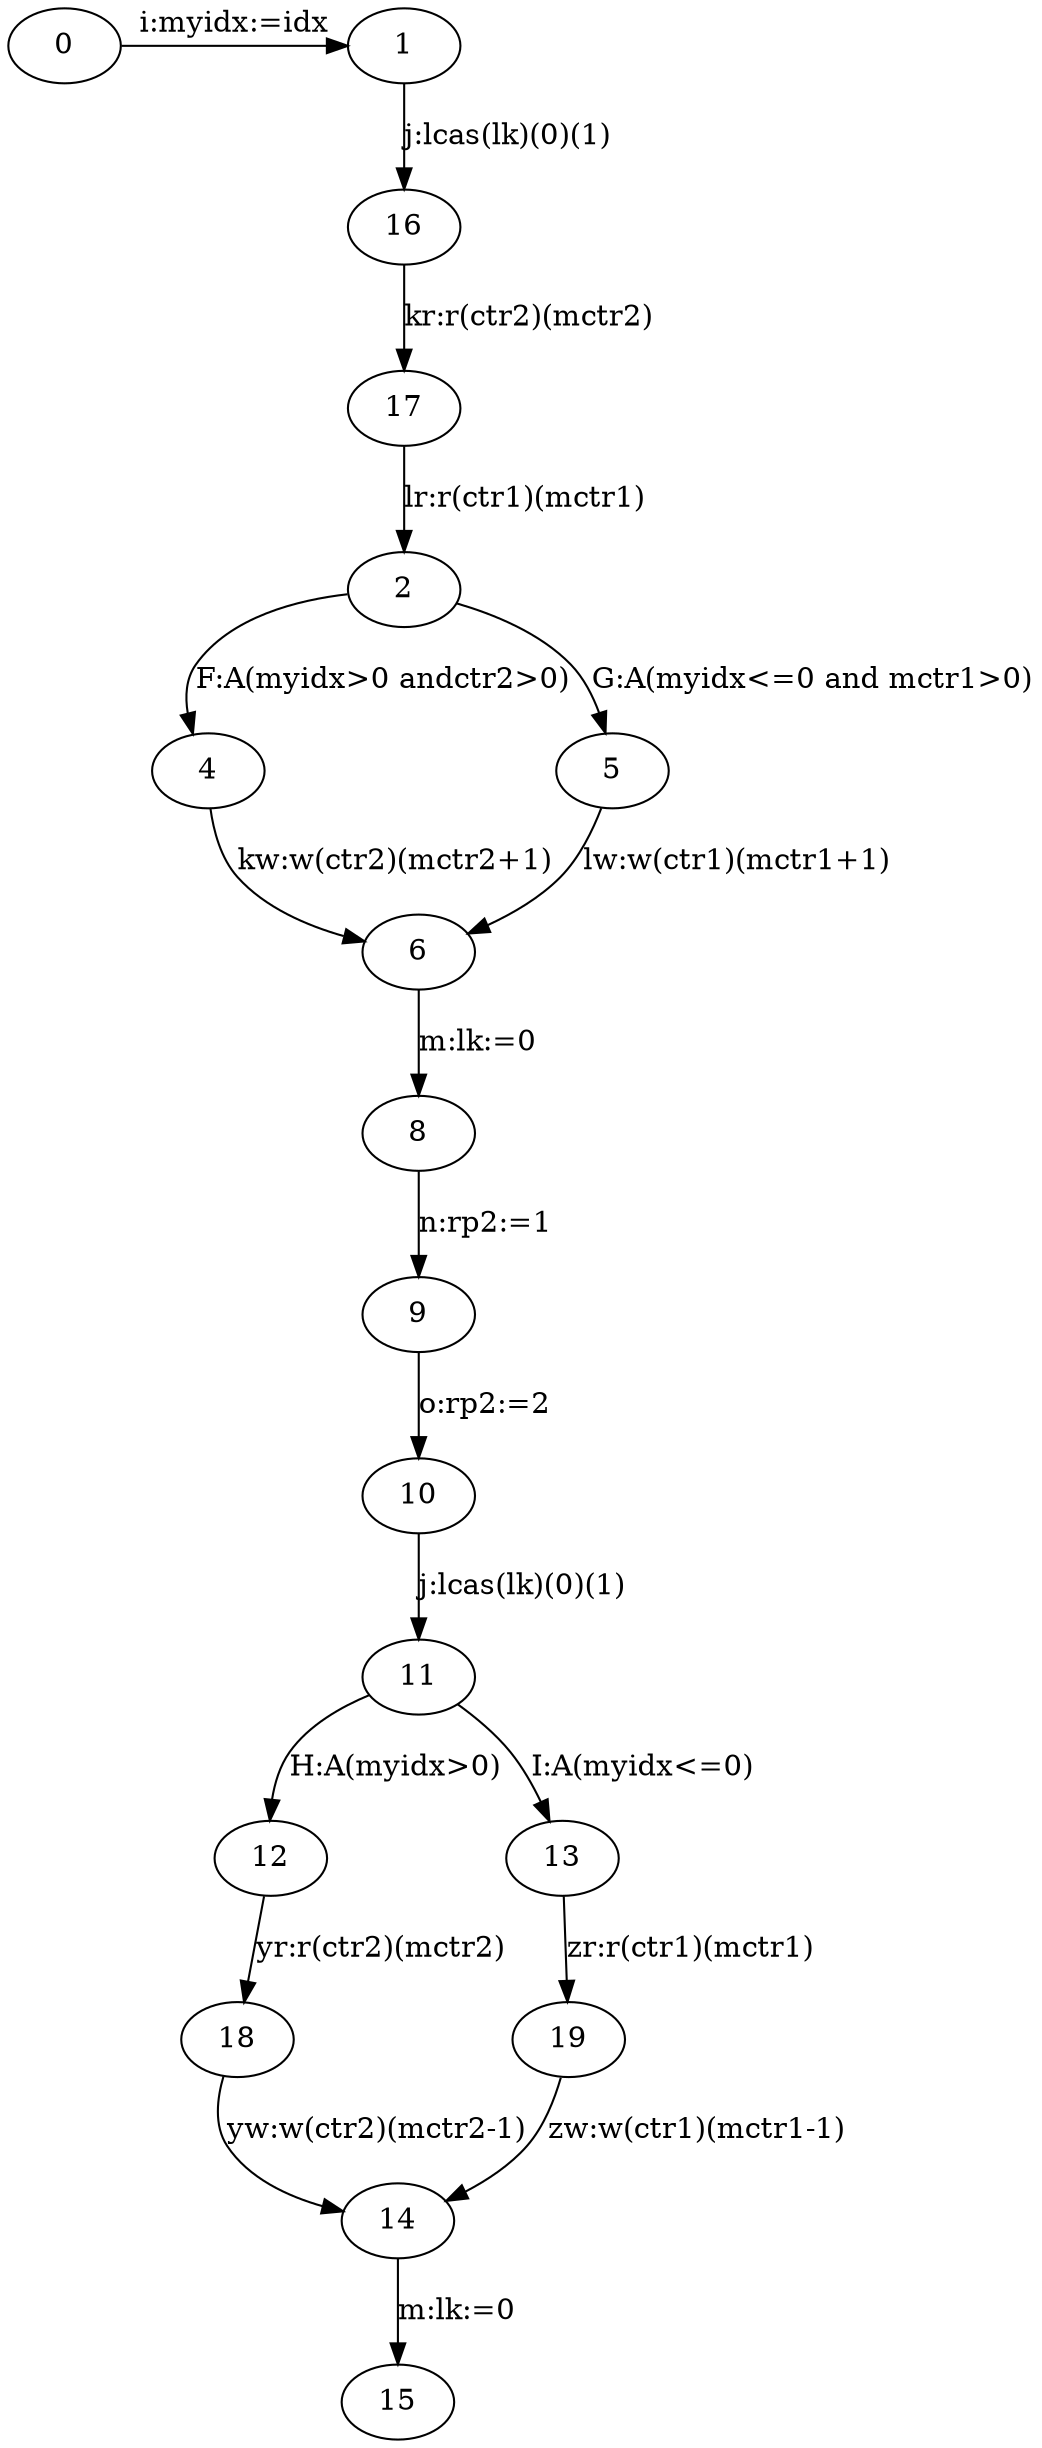 digraph "unnamed" {
"0" [
fixedsize="false"
label="0"
regular="false"
];
"1" [
fixedsize="false"
label="1"
regular="false"
];
"0" -> "1" [
constraint="false"
decorate="false"
label="i:myidx:=idx"
labelfloat="false"
];
"2" [
fixedsize="false"
label="2"
regular="false"
];
"4" [
fixedsize="false"
label="4"
regular="false"
];
"5" [
fixedsize="false"
label="5"
regular="false"
];
"6" [
fixedsize="false"
label="6"
regular="false"
];
"2" -> "4" [
constraint="true"
decorate="false"
label="F:A(myidx>0 andctr2>0)"
labelfloat="false"
];
"8" [
fixedsize="false"
label="8"
regular="false"
];
"9" [
fixedsize="false"
label="9"
regular="false"
];
"10" [
fixedsize="false"
label="10"
regular="false"
];
"11" [
fixedsize="false"
label="11"
regular="false"
];
"12" [
fixedsize="false"
label="12"
regular="false"
];
"6" -> "8" [
constraint="true"
decorate="false"
label="m:lk:=0"
labelfloat="false"
];
"8" -> "9" [
constraint="true"
decorate="false"
label="n:rp2:=1"
labelfloat="false"
];
"9" -> "10" [
constraint="true"
decorate="false"
label="o:rp2:=2"
labelfloat="false"
];
"10" -> "11" [
constraint="true"
decorate="false"
label="j:lcas(lk)(0)(1)"
labelfloat="false"
];
"11" -> "12" [
constraint="true"
decorate="false"
label="H:A(myidx>0)"
labelfloat="false"
];
"13" [
fixedsize="false"
label="13"
regular="false"
];
"14" [
fixedsize="false"
label="14"
regular="false"
];
"11" -> "13" [
constraint="true"
decorate="false"
label="I:A(myidx<=0)"
labelfloat="false"
];
"15" [
fixedsize="false"
label="15"
regular="false"
];
"14" -> "15" [
constraint="true"
decorate="false"
label="m:lk:=0"
labelfloat="false"
];
"16" [
fixedsize="false"
label="16"
regular="false"
];
"17" [
fixedsize="false"
label="17"
regular="false"
];
"18" [
fixedsize="false"
label="18"
regular="false"
];
"19" [
fixedsize="false"
label="19"
regular="false"
];
"12" -> "18" [
constraint="true"
decorate="false"
label="yr:r(ctr2)(mctr2)"
labelfloat="false"
];
"18" -> "14" [
constraint="true"
decorate="false"
label="yw:w(ctr2)(mctr2-1)"
labelfloat="false"
];
"13" -> "19" [
constraint="true"
decorate="false"
label="zr:r(ctr1)(mctr1)"
labelfloat="false"
];
"19" -> "14" [
constraint="true"
decorate="false"
label="zw:w(ctr1)(mctr1-1)"
labelfloat="false"
];
"2" -> "5" [
constraint="true"
decorate="false"
label="G:A(myidx<=0 and mctr1>0)"
labelfloat="false"
];
"1" -> "16" [
constraint="true"
decorate="false"
label="j:lcas(lk)(0)(1)"
labelfloat="false"
];
"16" -> "17" [
constraint="true"
decorate="false"
label="kr:r(ctr2)(mctr2)"
labelfloat="false"
];
"17" -> "2" [
constraint="true"
decorate="false"
label="lr:r(ctr1)(mctr1)"
labelfloat="false"
];
"4" -> "6" [
constraint="true"
decorate="false"
label="kw:w(ctr2)(mctr2+1)"
labelfloat="false"
];
"5" -> "6" [
constraint="true"
decorate="false"
label="lw:w(ctr1)(mctr1+1)"
labelfloat="false"
];
}
